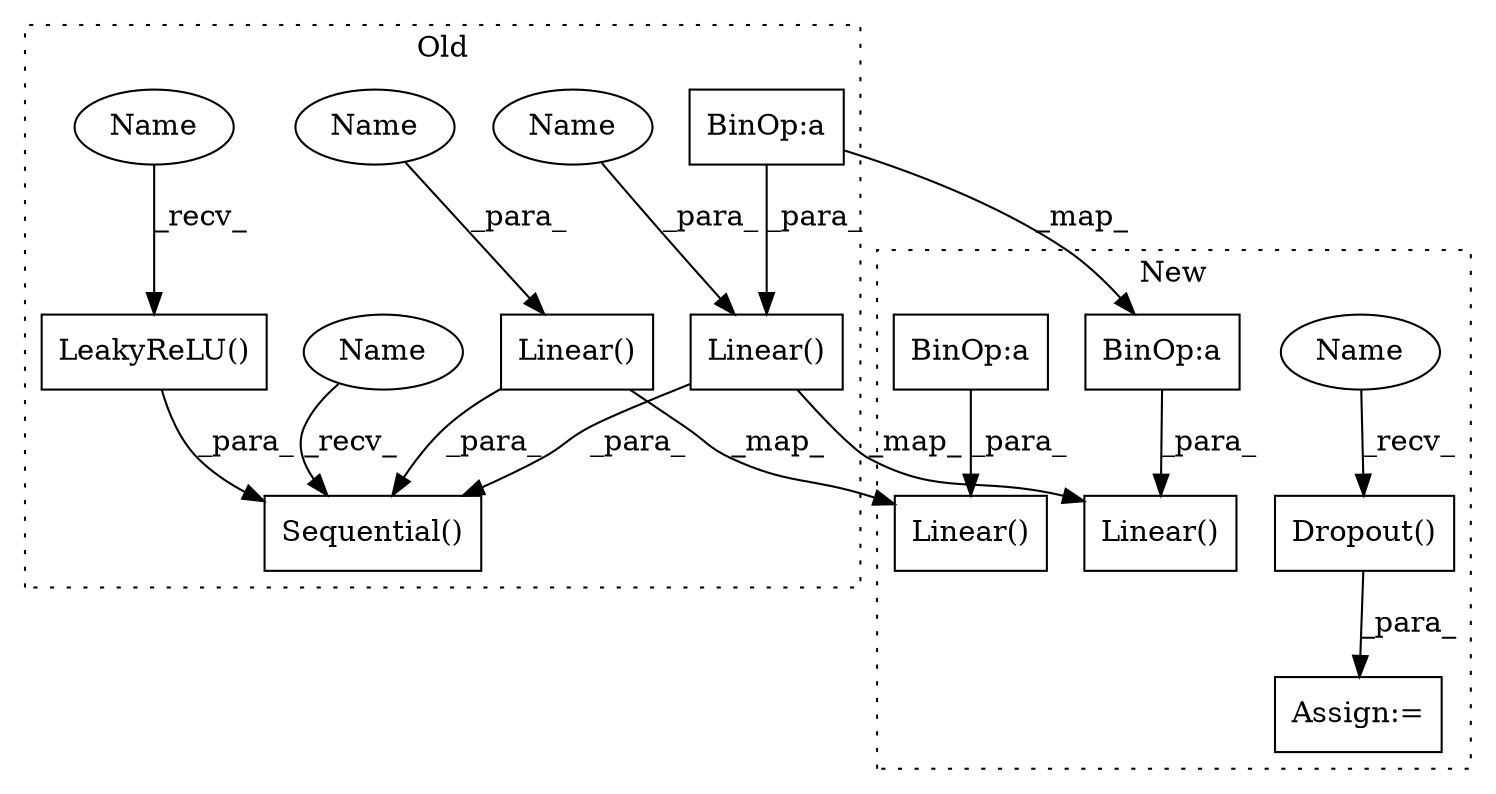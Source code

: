digraph G {
subgraph cluster0 {
1 [label="Sequential()" a="75" s="9944,10105" l="27,10" shape="box"];
5 [label="Linear()" a="75" s="10065,10090" l="10,15" shape="box"];
7 [label="BinOp:a" a="82" s="10078" l="3" shape="box"];
8 [label="Linear()" a="75" s="9971,9996" l="10,15" shape="box"];
11 [label="LeakyReLU()" a="75" s="10025" l="26" shape="box"];
12 [label="Name" a="87" s="9944" l="2" shape="ellipse"];
13 [label="Name" a="87" s="10025" l="2" shape="ellipse"];
14 [label="Name" a="87" s="9981" l="3" shape="ellipse"];
15 [label="Name" a="87" s="10087" l="3" shape="ellipse"];
label = "Old";
style="dotted";
}
subgraph cluster1 {
2 [label="Dropout()" a="75" s="10489,10507" l="11,1" shape="box"];
3 [label="Assign:=" a="68" s="10486" l="3" shape="box"];
4 [label="Linear()" a="75" s="10527,10552" l="10,1" shape="box"];
6 [label="BinOp:a" a="82" s="10540" l="3" shape="box"];
9 [label="Linear()" a="75" s="10387,10432" l="10,1" shape="box"];
10 [label="BinOp:a" a="82" s="10405" l="10" shape="box"];
16 [label="Name" a="87" s="10489" l="2" shape="ellipse"];
label = "New";
style="dotted";
}
2 -> 3 [label="_para_"];
5 -> 1 [label="_para_"];
5 -> 4 [label="_map_"];
6 -> 4 [label="_para_"];
7 -> 6 [label="_map_"];
7 -> 5 [label="_para_"];
8 -> 1 [label="_para_"];
8 -> 9 [label="_map_"];
10 -> 9 [label="_para_"];
11 -> 1 [label="_para_"];
12 -> 1 [label="_recv_"];
13 -> 11 [label="_recv_"];
14 -> 8 [label="_para_"];
15 -> 5 [label="_para_"];
16 -> 2 [label="_recv_"];
}